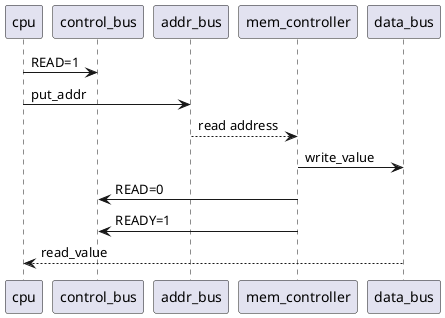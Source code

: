 
     ┌───┐          ┌───────────┐          ┌────────┐          ┌──────────────┐          ┌────────┐
     │cpu│          │control_bus│          │addr_bus│          │mem_controller│          │data_bus│
     └─┬─┘          └─────┬─────┘          └───┬────┘          └──────┬───────┘          └───┬────┘
       │     READ=1       │                    │                      │                      │
       │─────────────────>│                    │                      │                      │
       │                  │                    │                      │                      │
       │               put_addr                │                      │                      │
       │──────────────────────────────────────>│                      │                      │
       │                  │                    │                      │                      │
       │                  │                    │     read address     │                      │
       │                  │                    │  ─ ─ ─ ─ ─ ─ ─ ─ ─ ─ >                      │
       │                  │                    │                      │                      │
       │                  │                    │                      │      write_value     │
       │                  │                    │                      │ ─────────────────────>
       │                  │                    │                      │                      │
       │                  │                  READ=0                   │                      │
       │                  │<──────────────────────────────────────────│                      │
       │                  │                    │                      │                      │
       │                  │                 READY=1                   │                      │
       │                  │<──────────────────────────────────────────│                      │
       │                  │                    │                      │                      │
       │                  │                  read_value               │                      │
       │<─ ─ ─ ─ ─ ─ ─ ─ ─ ─ ─ ─ ─ ─ ─ ─ ─ ─ ─ ─ ─ ─ ─ ─ ─ ─ ─ ─ ─ ─ ─ ─ ─ ─ ─ ─ ─ ─ ─ ─ ─ ─ │
     ┌─┴─┐          ┌─────┴─────┐          ┌───┴────┐          ┌──────┴───────┐          ┌───┴────┐
     │cpu│          │control_bus│          │addr_bus│          │mem_controller│          │data_bus│
     └───┘          └───────────┘          └────────┘          └──────────────┘          └────────┘

@startuml
cpu -> control_bus : READ=1
cpu -> addr_bus : put_addr
mem_controller <-- addr_bus : read address
mem_controller -> data_bus : write_value
mem_controller -> control_bus : READ=0
mem_controller -> control_bus : READY=1
cpu <-- data_bus : read_value
@enduml
